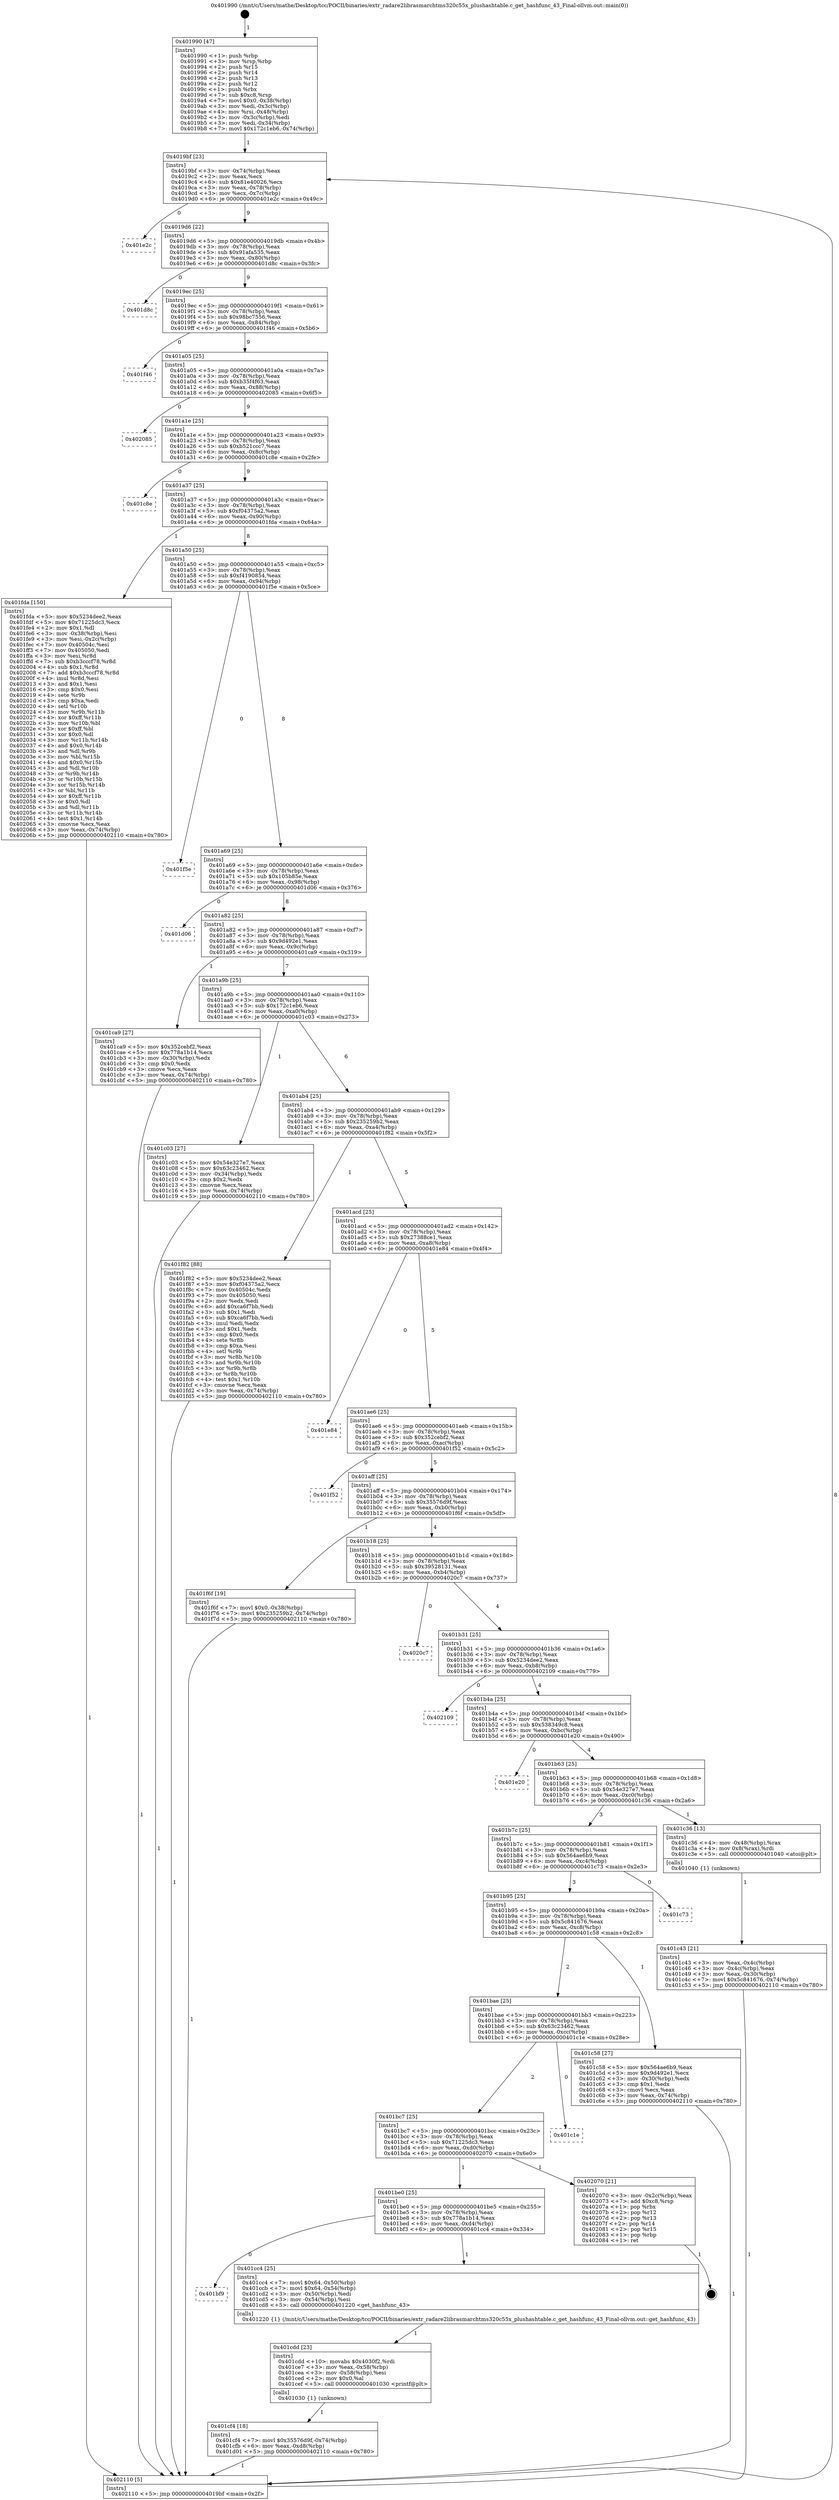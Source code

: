 digraph "0x401990" {
  label = "0x401990 (/mnt/c/Users/mathe/Desktop/tcc/POCII/binaries/extr_radare2librasmarchtms320c55x_plushashtable.c_get_hashfunc_43_Final-ollvm.out::main(0))"
  labelloc = "t"
  node[shape=record]

  Entry [label="",width=0.3,height=0.3,shape=circle,fillcolor=black,style=filled]
  "0x4019bf" [label="{
     0x4019bf [23]\l
     | [instrs]\l
     &nbsp;&nbsp;0x4019bf \<+3\>: mov -0x74(%rbp),%eax\l
     &nbsp;&nbsp;0x4019c2 \<+2\>: mov %eax,%ecx\l
     &nbsp;&nbsp;0x4019c4 \<+6\>: sub $0x81e40026,%ecx\l
     &nbsp;&nbsp;0x4019ca \<+3\>: mov %eax,-0x78(%rbp)\l
     &nbsp;&nbsp;0x4019cd \<+3\>: mov %ecx,-0x7c(%rbp)\l
     &nbsp;&nbsp;0x4019d0 \<+6\>: je 0000000000401e2c \<main+0x49c\>\l
  }"]
  "0x401e2c" [label="{
     0x401e2c\l
  }", style=dashed]
  "0x4019d6" [label="{
     0x4019d6 [22]\l
     | [instrs]\l
     &nbsp;&nbsp;0x4019d6 \<+5\>: jmp 00000000004019db \<main+0x4b\>\l
     &nbsp;&nbsp;0x4019db \<+3\>: mov -0x78(%rbp),%eax\l
     &nbsp;&nbsp;0x4019de \<+5\>: sub $0x91afa535,%eax\l
     &nbsp;&nbsp;0x4019e3 \<+3\>: mov %eax,-0x80(%rbp)\l
     &nbsp;&nbsp;0x4019e6 \<+6\>: je 0000000000401d8c \<main+0x3fc\>\l
  }"]
  Exit [label="",width=0.3,height=0.3,shape=circle,fillcolor=black,style=filled,peripheries=2]
  "0x401d8c" [label="{
     0x401d8c\l
  }", style=dashed]
  "0x4019ec" [label="{
     0x4019ec [25]\l
     | [instrs]\l
     &nbsp;&nbsp;0x4019ec \<+5\>: jmp 00000000004019f1 \<main+0x61\>\l
     &nbsp;&nbsp;0x4019f1 \<+3\>: mov -0x78(%rbp),%eax\l
     &nbsp;&nbsp;0x4019f4 \<+5\>: sub $0x98bc7556,%eax\l
     &nbsp;&nbsp;0x4019f9 \<+6\>: mov %eax,-0x84(%rbp)\l
     &nbsp;&nbsp;0x4019ff \<+6\>: je 0000000000401f46 \<main+0x5b6\>\l
  }"]
  "0x401cf4" [label="{
     0x401cf4 [18]\l
     | [instrs]\l
     &nbsp;&nbsp;0x401cf4 \<+7\>: movl $0x35576d9f,-0x74(%rbp)\l
     &nbsp;&nbsp;0x401cfb \<+6\>: mov %eax,-0xd8(%rbp)\l
     &nbsp;&nbsp;0x401d01 \<+5\>: jmp 0000000000402110 \<main+0x780\>\l
  }"]
  "0x401f46" [label="{
     0x401f46\l
  }", style=dashed]
  "0x401a05" [label="{
     0x401a05 [25]\l
     | [instrs]\l
     &nbsp;&nbsp;0x401a05 \<+5\>: jmp 0000000000401a0a \<main+0x7a\>\l
     &nbsp;&nbsp;0x401a0a \<+3\>: mov -0x78(%rbp),%eax\l
     &nbsp;&nbsp;0x401a0d \<+5\>: sub $0xb35f4f63,%eax\l
     &nbsp;&nbsp;0x401a12 \<+6\>: mov %eax,-0x88(%rbp)\l
     &nbsp;&nbsp;0x401a18 \<+6\>: je 0000000000402085 \<main+0x6f5\>\l
  }"]
  "0x401cdd" [label="{
     0x401cdd [23]\l
     | [instrs]\l
     &nbsp;&nbsp;0x401cdd \<+10\>: movabs $0x4030f2,%rdi\l
     &nbsp;&nbsp;0x401ce7 \<+3\>: mov %eax,-0x58(%rbp)\l
     &nbsp;&nbsp;0x401cea \<+3\>: mov -0x58(%rbp),%esi\l
     &nbsp;&nbsp;0x401ced \<+2\>: mov $0x0,%al\l
     &nbsp;&nbsp;0x401cef \<+5\>: call 0000000000401030 \<printf@plt\>\l
     | [calls]\l
     &nbsp;&nbsp;0x401030 \{1\} (unknown)\l
  }"]
  "0x402085" [label="{
     0x402085\l
  }", style=dashed]
  "0x401a1e" [label="{
     0x401a1e [25]\l
     | [instrs]\l
     &nbsp;&nbsp;0x401a1e \<+5\>: jmp 0000000000401a23 \<main+0x93\>\l
     &nbsp;&nbsp;0x401a23 \<+3\>: mov -0x78(%rbp),%eax\l
     &nbsp;&nbsp;0x401a26 \<+5\>: sub $0xb521ccc7,%eax\l
     &nbsp;&nbsp;0x401a2b \<+6\>: mov %eax,-0x8c(%rbp)\l
     &nbsp;&nbsp;0x401a31 \<+6\>: je 0000000000401c8e \<main+0x2fe\>\l
  }"]
  "0x401bf9" [label="{
     0x401bf9\l
  }", style=dashed]
  "0x401c8e" [label="{
     0x401c8e\l
  }", style=dashed]
  "0x401a37" [label="{
     0x401a37 [25]\l
     | [instrs]\l
     &nbsp;&nbsp;0x401a37 \<+5\>: jmp 0000000000401a3c \<main+0xac\>\l
     &nbsp;&nbsp;0x401a3c \<+3\>: mov -0x78(%rbp),%eax\l
     &nbsp;&nbsp;0x401a3f \<+5\>: sub $0xf04375a2,%eax\l
     &nbsp;&nbsp;0x401a44 \<+6\>: mov %eax,-0x90(%rbp)\l
     &nbsp;&nbsp;0x401a4a \<+6\>: je 0000000000401fda \<main+0x64a\>\l
  }"]
  "0x401cc4" [label="{
     0x401cc4 [25]\l
     | [instrs]\l
     &nbsp;&nbsp;0x401cc4 \<+7\>: movl $0x64,-0x50(%rbp)\l
     &nbsp;&nbsp;0x401ccb \<+7\>: movl $0x64,-0x54(%rbp)\l
     &nbsp;&nbsp;0x401cd2 \<+3\>: mov -0x50(%rbp),%edi\l
     &nbsp;&nbsp;0x401cd5 \<+3\>: mov -0x54(%rbp),%esi\l
     &nbsp;&nbsp;0x401cd8 \<+5\>: call 0000000000401220 \<get_hashfunc_43\>\l
     | [calls]\l
     &nbsp;&nbsp;0x401220 \{1\} (/mnt/c/Users/mathe/Desktop/tcc/POCII/binaries/extr_radare2librasmarchtms320c55x_plushashtable.c_get_hashfunc_43_Final-ollvm.out::get_hashfunc_43)\l
  }"]
  "0x401fda" [label="{
     0x401fda [150]\l
     | [instrs]\l
     &nbsp;&nbsp;0x401fda \<+5\>: mov $0x5234dee2,%eax\l
     &nbsp;&nbsp;0x401fdf \<+5\>: mov $0x71225dc3,%ecx\l
     &nbsp;&nbsp;0x401fe4 \<+2\>: mov $0x1,%dl\l
     &nbsp;&nbsp;0x401fe6 \<+3\>: mov -0x38(%rbp),%esi\l
     &nbsp;&nbsp;0x401fe9 \<+3\>: mov %esi,-0x2c(%rbp)\l
     &nbsp;&nbsp;0x401fec \<+7\>: mov 0x40504c,%esi\l
     &nbsp;&nbsp;0x401ff3 \<+7\>: mov 0x405050,%edi\l
     &nbsp;&nbsp;0x401ffa \<+3\>: mov %esi,%r8d\l
     &nbsp;&nbsp;0x401ffd \<+7\>: sub $0xb3cccf78,%r8d\l
     &nbsp;&nbsp;0x402004 \<+4\>: sub $0x1,%r8d\l
     &nbsp;&nbsp;0x402008 \<+7\>: add $0xb3cccf78,%r8d\l
     &nbsp;&nbsp;0x40200f \<+4\>: imul %r8d,%esi\l
     &nbsp;&nbsp;0x402013 \<+3\>: and $0x1,%esi\l
     &nbsp;&nbsp;0x402016 \<+3\>: cmp $0x0,%esi\l
     &nbsp;&nbsp;0x402019 \<+4\>: sete %r9b\l
     &nbsp;&nbsp;0x40201d \<+3\>: cmp $0xa,%edi\l
     &nbsp;&nbsp;0x402020 \<+4\>: setl %r10b\l
     &nbsp;&nbsp;0x402024 \<+3\>: mov %r9b,%r11b\l
     &nbsp;&nbsp;0x402027 \<+4\>: xor $0xff,%r11b\l
     &nbsp;&nbsp;0x40202b \<+3\>: mov %r10b,%bl\l
     &nbsp;&nbsp;0x40202e \<+3\>: xor $0xff,%bl\l
     &nbsp;&nbsp;0x402031 \<+3\>: xor $0x0,%dl\l
     &nbsp;&nbsp;0x402034 \<+3\>: mov %r11b,%r14b\l
     &nbsp;&nbsp;0x402037 \<+4\>: and $0x0,%r14b\l
     &nbsp;&nbsp;0x40203b \<+3\>: and %dl,%r9b\l
     &nbsp;&nbsp;0x40203e \<+3\>: mov %bl,%r15b\l
     &nbsp;&nbsp;0x402041 \<+4\>: and $0x0,%r15b\l
     &nbsp;&nbsp;0x402045 \<+3\>: and %dl,%r10b\l
     &nbsp;&nbsp;0x402048 \<+3\>: or %r9b,%r14b\l
     &nbsp;&nbsp;0x40204b \<+3\>: or %r10b,%r15b\l
     &nbsp;&nbsp;0x40204e \<+3\>: xor %r15b,%r14b\l
     &nbsp;&nbsp;0x402051 \<+3\>: or %bl,%r11b\l
     &nbsp;&nbsp;0x402054 \<+4\>: xor $0xff,%r11b\l
     &nbsp;&nbsp;0x402058 \<+3\>: or $0x0,%dl\l
     &nbsp;&nbsp;0x40205b \<+3\>: and %dl,%r11b\l
     &nbsp;&nbsp;0x40205e \<+3\>: or %r11b,%r14b\l
     &nbsp;&nbsp;0x402061 \<+4\>: test $0x1,%r14b\l
     &nbsp;&nbsp;0x402065 \<+3\>: cmovne %ecx,%eax\l
     &nbsp;&nbsp;0x402068 \<+3\>: mov %eax,-0x74(%rbp)\l
     &nbsp;&nbsp;0x40206b \<+5\>: jmp 0000000000402110 \<main+0x780\>\l
  }"]
  "0x401a50" [label="{
     0x401a50 [25]\l
     | [instrs]\l
     &nbsp;&nbsp;0x401a50 \<+5\>: jmp 0000000000401a55 \<main+0xc5\>\l
     &nbsp;&nbsp;0x401a55 \<+3\>: mov -0x78(%rbp),%eax\l
     &nbsp;&nbsp;0x401a58 \<+5\>: sub $0xf4190854,%eax\l
     &nbsp;&nbsp;0x401a5d \<+6\>: mov %eax,-0x94(%rbp)\l
     &nbsp;&nbsp;0x401a63 \<+6\>: je 0000000000401f5e \<main+0x5ce\>\l
  }"]
  "0x401be0" [label="{
     0x401be0 [25]\l
     | [instrs]\l
     &nbsp;&nbsp;0x401be0 \<+5\>: jmp 0000000000401be5 \<main+0x255\>\l
     &nbsp;&nbsp;0x401be5 \<+3\>: mov -0x78(%rbp),%eax\l
     &nbsp;&nbsp;0x401be8 \<+5\>: sub $0x778a1b14,%eax\l
     &nbsp;&nbsp;0x401bed \<+6\>: mov %eax,-0xd4(%rbp)\l
     &nbsp;&nbsp;0x401bf3 \<+6\>: je 0000000000401cc4 \<main+0x334\>\l
  }"]
  "0x401f5e" [label="{
     0x401f5e\l
  }", style=dashed]
  "0x401a69" [label="{
     0x401a69 [25]\l
     | [instrs]\l
     &nbsp;&nbsp;0x401a69 \<+5\>: jmp 0000000000401a6e \<main+0xde\>\l
     &nbsp;&nbsp;0x401a6e \<+3\>: mov -0x78(%rbp),%eax\l
     &nbsp;&nbsp;0x401a71 \<+5\>: sub $0x105b85e,%eax\l
     &nbsp;&nbsp;0x401a76 \<+6\>: mov %eax,-0x98(%rbp)\l
     &nbsp;&nbsp;0x401a7c \<+6\>: je 0000000000401d06 \<main+0x376\>\l
  }"]
  "0x402070" [label="{
     0x402070 [21]\l
     | [instrs]\l
     &nbsp;&nbsp;0x402070 \<+3\>: mov -0x2c(%rbp),%eax\l
     &nbsp;&nbsp;0x402073 \<+7\>: add $0xc8,%rsp\l
     &nbsp;&nbsp;0x40207a \<+1\>: pop %rbx\l
     &nbsp;&nbsp;0x40207b \<+2\>: pop %r12\l
     &nbsp;&nbsp;0x40207d \<+2\>: pop %r13\l
     &nbsp;&nbsp;0x40207f \<+2\>: pop %r14\l
     &nbsp;&nbsp;0x402081 \<+2\>: pop %r15\l
     &nbsp;&nbsp;0x402083 \<+1\>: pop %rbp\l
     &nbsp;&nbsp;0x402084 \<+1\>: ret\l
  }"]
  "0x401d06" [label="{
     0x401d06\l
  }", style=dashed]
  "0x401a82" [label="{
     0x401a82 [25]\l
     | [instrs]\l
     &nbsp;&nbsp;0x401a82 \<+5\>: jmp 0000000000401a87 \<main+0xf7\>\l
     &nbsp;&nbsp;0x401a87 \<+3\>: mov -0x78(%rbp),%eax\l
     &nbsp;&nbsp;0x401a8a \<+5\>: sub $0x9d492e1,%eax\l
     &nbsp;&nbsp;0x401a8f \<+6\>: mov %eax,-0x9c(%rbp)\l
     &nbsp;&nbsp;0x401a95 \<+6\>: je 0000000000401ca9 \<main+0x319\>\l
  }"]
  "0x401bc7" [label="{
     0x401bc7 [25]\l
     | [instrs]\l
     &nbsp;&nbsp;0x401bc7 \<+5\>: jmp 0000000000401bcc \<main+0x23c\>\l
     &nbsp;&nbsp;0x401bcc \<+3\>: mov -0x78(%rbp),%eax\l
     &nbsp;&nbsp;0x401bcf \<+5\>: sub $0x71225dc3,%eax\l
     &nbsp;&nbsp;0x401bd4 \<+6\>: mov %eax,-0xd0(%rbp)\l
     &nbsp;&nbsp;0x401bda \<+6\>: je 0000000000402070 \<main+0x6e0\>\l
  }"]
  "0x401ca9" [label="{
     0x401ca9 [27]\l
     | [instrs]\l
     &nbsp;&nbsp;0x401ca9 \<+5\>: mov $0x352cebf2,%eax\l
     &nbsp;&nbsp;0x401cae \<+5\>: mov $0x778a1b14,%ecx\l
     &nbsp;&nbsp;0x401cb3 \<+3\>: mov -0x30(%rbp),%edx\l
     &nbsp;&nbsp;0x401cb6 \<+3\>: cmp $0x0,%edx\l
     &nbsp;&nbsp;0x401cb9 \<+3\>: cmove %ecx,%eax\l
     &nbsp;&nbsp;0x401cbc \<+3\>: mov %eax,-0x74(%rbp)\l
     &nbsp;&nbsp;0x401cbf \<+5\>: jmp 0000000000402110 \<main+0x780\>\l
  }"]
  "0x401a9b" [label="{
     0x401a9b [25]\l
     | [instrs]\l
     &nbsp;&nbsp;0x401a9b \<+5\>: jmp 0000000000401aa0 \<main+0x110\>\l
     &nbsp;&nbsp;0x401aa0 \<+3\>: mov -0x78(%rbp),%eax\l
     &nbsp;&nbsp;0x401aa3 \<+5\>: sub $0x172c1eb6,%eax\l
     &nbsp;&nbsp;0x401aa8 \<+6\>: mov %eax,-0xa0(%rbp)\l
     &nbsp;&nbsp;0x401aae \<+6\>: je 0000000000401c03 \<main+0x273\>\l
  }"]
  "0x401c1e" [label="{
     0x401c1e\l
  }", style=dashed]
  "0x401c03" [label="{
     0x401c03 [27]\l
     | [instrs]\l
     &nbsp;&nbsp;0x401c03 \<+5\>: mov $0x54e327e7,%eax\l
     &nbsp;&nbsp;0x401c08 \<+5\>: mov $0x63c23462,%ecx\l
     &nbsp;&nbsp;0x401c0d \<+3\>: mov -0x34(%rbp),%edx\l
     &nbsp;&nbsp;0x401c10 \<+3\>: cmp $0x2,%edx\l
     &nbsp;&nbsp;0x401c13 \<+3\>: cmovne %ecx,%eax\l
     &nbsp;&nbsp;0x401c16 \<+3\>: mov %eax,-0x74(%rbp)\l
     &nbsp;&nbsp;0x401c19 \<+5\>: jmp 0000000000402110 \<main+0x780\>\l
  }"]
  "0x401ab4" [label="{
     0x401ab4 [25]\l
     | [instrs]\l
     &nbsp;&nbsp;0x401ab4 \<+5\>: jmp 0000000000401ab9 \<main+0x129\>\l
     &nbsp;&nbsp;0x401ab9 \<+3\>: mov -0x78(%rbp),%eax\l
     &nbsp;&nbsp;0x401abc \<+5\>: sub $0x235259b2,%eax\l
     &nbsp;&nbsp;0x401ac1 \<+6\>: mov %eax,-0xa4(%rbp)\l
     &nbsp;&nbsp;0x401ac7 \<+6\>: je 0000000000401f82 \<main+0x5f2\>\l
  }"]
  "0x402110" [label="{
     0x402110 [5]\l
     | [instrs]\l
     &nbsp;&nbsp;0x402110 \<+5\>: jmp 00000000004019bf \<main+0x2f\>\l
  }"]
  "0x401990" [label="{
     0x401990 [47]\l
     | [instrs]\l
     &nbsp;&nbsp;0x401990 \<+1\>: push %rbp\l
     &nbsp;&nbsp;0x401991 \<+3\>: mov %rsp,%rbp\l
     &nbsp;&nbsp;0x401994 \<+2\>: push %r15\l
     &nbsp;&nbsp;0x401996 \<+2\>: push %r14\l
     &nbsp;&nbsp;0x401998 \<+2\>: push %r13\l
     &nbsp;&nbsp;0x40199a \<+2\>: push %r12\l
     &nbsp;&nbsp;0x40199c \<+1\>: push %rbx\l
     &nbsp;&nbsp;0x40199d \<+7\>: sub $0xc8,%rsp\l
     &nbsp;&nbsp;0x4019a4 \<+7\>: movl $0x0,-0x38(%rbp)\l
     &nbsp;&nbsp;0x4019ab \<+3\>: mov %edi,-0x3c(%rbp)\l
     &nbsp;&nbsp;0x4019ae \<+4\>: mov %rsi,-0x48(%rbp)\l
     &nbsp;&nbsp;0x4019b2 \<+3\>: mov -0x3c(%rbp),%edi\l
     &nbsp;&nbsp;0x4019b5 \<+3\>: mov %edi,-0x34(%rbp)\l
     &nbsp;&nbsp;0x4019b8 \<+7\>: movl $0x172c1eb6,-0x74(%rbp)\l
  }"]
  "0x401bae" [label="{
     0x401bae [25]\l
     | [instrs]\l
     &nbsp;&nbsp;0x401bae \<+5\>: jmp 0000000000401bb3 \<main+0x223\>\l
     &nbsp;&nbsp;0x401bb3 \<+3\>: mov -0x78(%rbp),%eax\l
     &nbsp;&nbsp;0x401bb6 \<+5\>: sub $0x63c23462,%eax\l
     &nbsp;&nbsp;0x401bbb \<+6\>: mov %eax,-0xcc(%rbp)\l
     &nbsp;&nbsp;0x401bc1 \<+6\>: je 0000000000401c1e \<main+0x28e\>\l
  }"]
  "0x401f82" [label="{
     0x401f82 [88]\l
     | [instrs]\l
     &nbsp;&nbsp;0x401f82 \<+5\>: mov $0x5234dee2,%eax\l
     &nbsp;&nbsp;0x401f87 \<+5\>: mov $0xf04375a2,%ecx\l
     &nbsp;&nbsp;0x401f8c \<+7\>: mov 0x40504c,%edx\l
     &nbsp;&nbsp;0x401f93 \<+7\>: mov 0x405050,%esi\l
     &nbsp;&nbsp;0x401f9a \<+2\>: mov %edx,%edi\l
     &nbsp;&nbsp;0x401f9c \<+6\>: add $0xca6f7bb,%edi\l
     &nbsp;&nbsp;0x401fa2 \<+3\>: sub $0x1,%edi\l
     &nbsp;&nbsp;0x401fa5 \<+6\>: sub $0xca6f7bb,%edi\l
     &nbsp;&nbsp;0x401fab \<+3\>: imul %edi,%edx\l
     &nbsp;&nbsp;0x401fae \<+3\>: and $0x1,%edx\l
     &nbsp;&nbsp;0x401fb1 \<+3\>: cmp $0x0,%edx\l
     &nbsp;&nbsp;0x401fb4 \<+4\>: sete %r8b\l
     &nbsp;&nbsp;0x401fb8 \<+3\>: cmp $0xa,%esi\l
     &nbsp;&nbsp;0x401fbb \<+4\>: setl %r9b\l
     &nbsp;&nbsp;0x401fbf \<+3\>: mov %r8b,%r10b\l
     &nbsp;&nbsp;0x401fc2 \<+3\>: and %r9b,%r10b\l
     &nbsp;&nbsp;0x401fc5 \<+3\>: xor %r9b,%r8b\l
     &nbsp;&nbsp;0x401fc8 \<+3\>: or %r8b,%r10b\l
     &nbsp;&nbsp;0x401fcb \<+4\>: test $0x1,%r10b\l
     &nbsp;&nbsp;0x401fcf \<+3\>: cmovne %ecx,%eax\l
     &nbsp;&nbsp;0x401fd2 \<+3\>: mov %eax,-0x74(%rbp)\l
     &nbsp;&nbsp;0x401fd5 \<+5\>: jmp 0000000000402110 \<main+0x780\>\l
  }"]
  "0x401acd" [label="{
     0x401acd [25]\l
     | [instrs]\l
     &nbsp;&nbsp;0x401acd \<+5\>: jmp 0000000000401ad2 \<main+0x142\>\l
     &nbsp;&nbsp;0x401ad2 \<+3\>: mov -0x78(%rbp),%eax\l
     &nbsp;&nbsp;0x401ad5 \<+5\>: sub $0x27388ce1,%eax\l
     &nbsp;&nbsp;0x401ada \<+6\>: mov %eax,-0xa8(%rbp)\l
     &nbsp;&nbsp;0x401ae0 \<+6\>: je 0000000000401e84 \<main+0x4f4\>\l
  }"]
  "0x401c58" [label="{
     0x401c58 [27]\l
     | [instrs]\l
     &nbsp;&nbsp;0x401c58 \<+5\>: mov $0x564ae6b9,%eax\l
     &nbsp;&nbsp;0x401c5d \<+5\>: mov $0x9d492e1,%ecx\l
     &nbsp;&nbsp;0x401c62 \<+3\>: mov -0x30(%rbp),%edx\l
     &nbsp;&nbsp;0x401c65 \<+3\>: cmp $0x1,%edx\l
     &nbsp;&nbsp;0x401c68 \<+3\>: cmovl %ecx,%eax\l
     &nbsp;&nbsp;0x401c6b \<+3\>: mov %eax,-0x74(%rbp)\l
     &nbsp;&nbsp;0x401c6e \<+5\>: jmp 0000000000402110 \<main+0x780\>\l
  }"]
  "0x401e84" [label="{
     0x401e84\l
  }", style=dashed]
  "0x401ae6" [label="{
     0x401ae6 [25]\l
     | [instrs]\l
     &nbsp;&nbsp;0x401ae6 \<+5\>: jmp 0000000000401aeb \<main+0x15b\>\l
     &nbsp;&nbsp;0x401aeb \<+3\>: mov -0x78(%rbp),%eax\l
     &nbsp;&nbsp;0x401aee \<+5\>: sub $0x352cebf2,%eax\l
     &nbsp;&nbsp;0x401af3 \<+6\>: mov %eax,-0xac(%rbp)\l
     &nbsp;&nbsp;0x401af9 \<+6\>: je 0000000000401f52 \<main+0x5c2\>\l
  }"]
  "0x401b95" [label="{
     0x401b95 [25]\l
     | [instrs]\l
     &nbsp;&nbsp;0x401b95 \<+5\>: jmp 0000000000401b9a \<main+0x20a\>\l
     &nbsp;&nbsp;0x401b9a \<+3\>: mov -0x78(%rbp),%eax\l
     &nbsp;&nbsp;0x401b9d \<+5\>: sub $0x5c841676,%eax\l
     &nbsp;&nbsp;0x401ba2 \<+6\>: mov %eax,-0xc8(%rbp)\l
     &nbsp;&nbsp;0x401ba8 \<+6\>: je 0000000000401c58 \<main+0x2c8\>\l
  }"]
  "0x401f52" [label="{
     0x401f52\l
  }", style=dashed]
  "0x401aff" [label="{
     0x401aff [25]\l
     | [instrs]\l
     &nbsp;&nbsp;0x401aff \<+5\>: jmp 0000000000401b04 \<main+0x174\>\l
     &nbsp;&nbsp;0x401b04 \<+3\>: mov -0x78(%rbp),%eax\l
     &nbsp;&nbsp;0x401b07 \<+5\>: sub $0x35576d9f,%eax\l
     &nbsp;&nbsp;0x401b0c \<+6\>: mov %eax,-0xb0(%rbp)\l
     &nbsp;&nbsp;0x401b12 \<+6\>: je 0000000000401f6f \<main+0x5df\>\l
  }"]
  "0x401c73" [label="{
     0x401c73\l
  }", style=dashed]
  "0x401f6f" [label="{
     0x401f6f [19]\l
     | [instrs]\l
     &nbsp;&nbsp;0x401f6f \<+7\>: movl $0x0,-0x38(%rbp)\l
     &nbsp;&nbsp;0x401f76 \<+7\>: movl $0x235259b2,-0x74(%rbp)\l
     &nbsp;&nbsp;0x401f7d \<+5\>: jmp 0000000000402110 \<main+0x780\>\l
  }"]
  "0x401b18" [label="{
     0x401b18 [25]\l
     | [instrs]\l
     &nbsp;&nbsp;0x401b18 \<+5\>: jmp 0000000000401b1d \<main+0x18d\>\l
     &nbsp;&nbsp;0x401b1d \<+3\>: mov -0x78(%rbp),%eax\l
     &nbsp;&nbsp;0x401b20 \<+5\>: sub $0x39528131,%eax\l
     &nbsp;&nbsp;0x401b25 \<+6\>: mov %eax,-0xb4(%rbp)\l
     &nbsp;&nbsp;0x401b2b \<+6\>: je 00000000004020c7 \<main+0x737\>\l
  }"]
  "0x401c43" [label="{
     0x401c43 [21]\l
     | [instrs]\l
     &nbsp;&nbsp;0x401c43 \<+3\>: mov %eax,-0x4c(%rbp)\l
     &nbsp;&nbsp;0x401c46 \<+3\>: mov -0x4c(%rbp),%eax\l
     &nbsp;&nbsp;0x401c49 \<+3\>: mov %eax,-0x30(%rbp)\l
     &nbsp;&nbsp;0x401c4c \<+7\>: movl $0x5c841676,-0x74(%rbp)\l
     &nbsp;&nbsp;0x401c53 \<+5\>: jmp 0000000000402110 \<main+0x780\>\l
  }"]
  "0x4020c7" [label="{
     0x4020c7\l
  }", style=dashed]
  "0x401b31" [label="{
     0x401b31 [25]\l
     | [instrs]\l
     &nbsp;&nbsp;0x401b31 \<+5\>: jmp 0000000000401b36 \<main+0x1a6\>\l
     &nbsp;&nbsp;0x401b36 \<+3\>: mov -0x78(%rbp),%eax\l
     &nbsp;&nbsp;0x401b39 \<+5\>: sub $0x5234dee2,%eax\l
     &nbsp;&nbsp;0x401b3e \<+6\>: mov %eax,-0xb8(%rbp)\l
     &nbsp;&nbsp;0x401b44 \<+6\>: je 0000000000402109 \<main+0x779\>\l
  }"]
  "0x401b7c" [label="{
     0x401b7c [25]\l
     | [instrs]\l
     &nbsp;&nbsp;0x401b7c \<+5\>: jmp 0000000000401b81 \<main+0x1f1\>\l
     &nbsp;&nbsp;0x401b81 \<+3\>: mov -0x78(%rbp),%eax\l
     &nbsp;&nbsp;0x401b84 \<+5\>: sub $0x564ae6b9,%eax\l
     &nbsp;&nbsp;0x401b89 \<+6\>: mov %eax,-0xc4(%rbp)\l
     &nbsp;&nbsp;0x401b8f \<+6\>: je 0000000000401c73 \<main+0x2e3\>\l
  }"]
  "0x402109" [label="{
     0x402109\l
  }", style=dashed]
  "0x401b4a" [label="{
     0x401b4a [25]\l
     | [instrs]\l
     &nbsp;&nbsp;0x401b4a \<+5\>: jmp 0000000000401b4f \<main+0x1bf\>\l
     &nbsp;&nbsp;0x401b4f \<+3\>: mov -0x78(%rbp),%eax\l
     &nbsp;&nbsp;0x401b52 \<+5\>: sub $0x538349c8,%eax\l
     &nbsp;&nbsp;0x401b57 \<+6\>: mov %eax,-0xbc(%rbp)\l
     &nbsp;&nbsp;0x401b5d \<+6\>: je 0000000000401e20 \<main+0x490\>\l
  }"]
  "0x401c36" [label="{
     0x401c36 [13]\l
     | [instrs]\l
     &nbsp;&nbsp;0x401c36 \<+4\>: mov -0x48(%rbp),%rax\l
     &nbsp;&nbsp;0x401c3a \<+4\>: mov 0x8(%rax),%rdi\l
     &nbsp;&nbsp;0x401c3e \<+5\>: call 0000000000401040 \<atoi@plt\>\l
     | [calls]\l
     &nbsp;&nbsp;0x401040 \{1\} (unknown)\l
  }"]
  "0x401e20" [label="{
     0x401e20\l
  }", style=dashed]
  "0x401b63" [label="{
     0x401b63 [25]\l
     | [instrs]\l
     &nbsp;&nbsp;0x401b63 \<+5\>: jmp 0000000000401b68 \<main+0x1d8\>\l
     &nbsp;&nbsp;0x401b68 \<+3\>: mov -0x78(%rbp),%eax\l
     &nbsp;&nbsp;0x401b6b \<+5\>: sub $0x54e327e7,%eax\l
     &nbsp;&nbsp;0x401b70 \<+6\>: mov %eax,-0xc0(%rbp)\l
     &nbsp;&nbsp;0x401b76 \<+6\>: je 0000000000401c36 \<main+0x2a6\>\l
  }"]
  Entry -> "0x401990" [label=" 1"]
  "0x4019bf" -> "0x401e2c" [label=" 0"]
  "0x4019bf" -> "0x4019d6" [label=" 9"]
  "0x402070" -> Exit [label=" 1"]
  "0x4019d6" -> "0x401d8c" [label=" 0"]
  "0x4019d6" -> "0x4019ec" [label=" 9"]
  "0x401fda" -> "0x402110" [label=" 1"]
  "0x4019ec" -> "0x401f46" [label=" 0"]
  "0x4019ec" -> "0x401a05" [label=" 9"]
  "0x401f82" -> "0x402110" [label=" 1"]
  "0x401a05" -> "0x402085" [label=" 0"]
  "0x401a05" -> "0x401a1e" [label=" 9"]
  "0x401f6f" -> "0x402110" [label=" 1"]
  "0x401a1e" -> "0x401c8e" [label=" 0"]
  "0x401a1e" -> "0x401a37" [label=" 9"]
  "0x401cf4" -> "0x402110" [label=" 1"]
  "0x401a37" -> "0x401fda" [label=" 1"]
  "0x401a37" -> "0x401a50" [label=" 8"]
  "0x401cdd" -> "0x401cf4" [label=" 1"]
  "0x401a50" -> "0x401f5e" [label=" 0"]
  "0x401a50" -> "0x401a69" [label=" 8"]
  "0x401be0" -> "0x401bf9" [label=" 0"]
  "0x401a69" -> "0x401d06" [label=" 0"]
  "0x401a69" -> "0x401a82" [label=" 8"]
  "0x401be0" -> "0x401cc4" [label=" 1"]
  "0x401a82" -> "0x401ca9" [label=" 1"]
  "0x401a82" -> "0x401a9b" [label=" 7"]
  "0x401bc7" -> "0x401be0" [label=" 1"]
  "0x401a9b" -> "0x401c03" [label=" 1"]
  "0x401a9b" -> "0x401ab4" [label=" 6"]
  "0x401c03" -> "0x402110" [label=" 1"]
  "0x401990" -> "0x4019bf" [label=" 1"]
  "0x402110" -> "0x4019bf" [label=" 8"]
  "0x401bc7" -> "0x402070" [label=" 1"]
  "0x401ab4" -> "0x401f82" [label=" 1"]
  "0x401ab4" -> "0x401acd" [label=" 5"]
  "0x401bae" -> "0x401bc7" [label=" 2"]
  "0x401acd" -> "0x401e84" [label=" 0"]
  "0x401acd" -> "0x401ae6" [label=" 5"]
  "0x401bae" -> "0x401c1e" [label=" 0"]
  "0x401ae6" -> "0x401f52" [label=" 0"]
  "0x401ae6" -> "0x401aff" [label=" 5"]
  "0x401ca9" -> "0x402110" [label=" 1"]
  "0x401aff" -> "0x401f6f" [label=" 1"]
  "0x401aff" -> "0x401b18" [label=" 4"]
  "0x401c58" -> "0x402110" [label=" 1"]
  "0x401b18" -> "0x4020c7" [label=" 0"]
  "0x401b18" -> "0x401b31" [label=" 4"]
  "0x401b95" -> "0x401c58" [label=" 1"]
  "0x401b31" -> "0x402109" [label=" 0"]
  "0x401b31" -> "0x401b4a" [label=" 4"]
  "0x401cc4" -> "0x401cdd" [label=" 1"]
  "0x401b4a" -> "0x401e20" [label=" 0"]
  "0x401b4a" -> "0x401b63" [label=" 4"]
  "0x401b7c" -> "0x401b95" [label=" 3"]
  "0x401b63" -> "0x401c36" [label=" 1"]
  "0x401b63" -> "0x401b7c" [label=" 3"]
  "0x401c36" -> "0x401c43" [label=" 1"]
  "0x401c43" -> "0x402110" [label=" 1"]
  "0x401b95" -> "0x401bae" [label=" 2"]
  "0x401b7c" -> "0x401c73" [label=" 0"]
}
